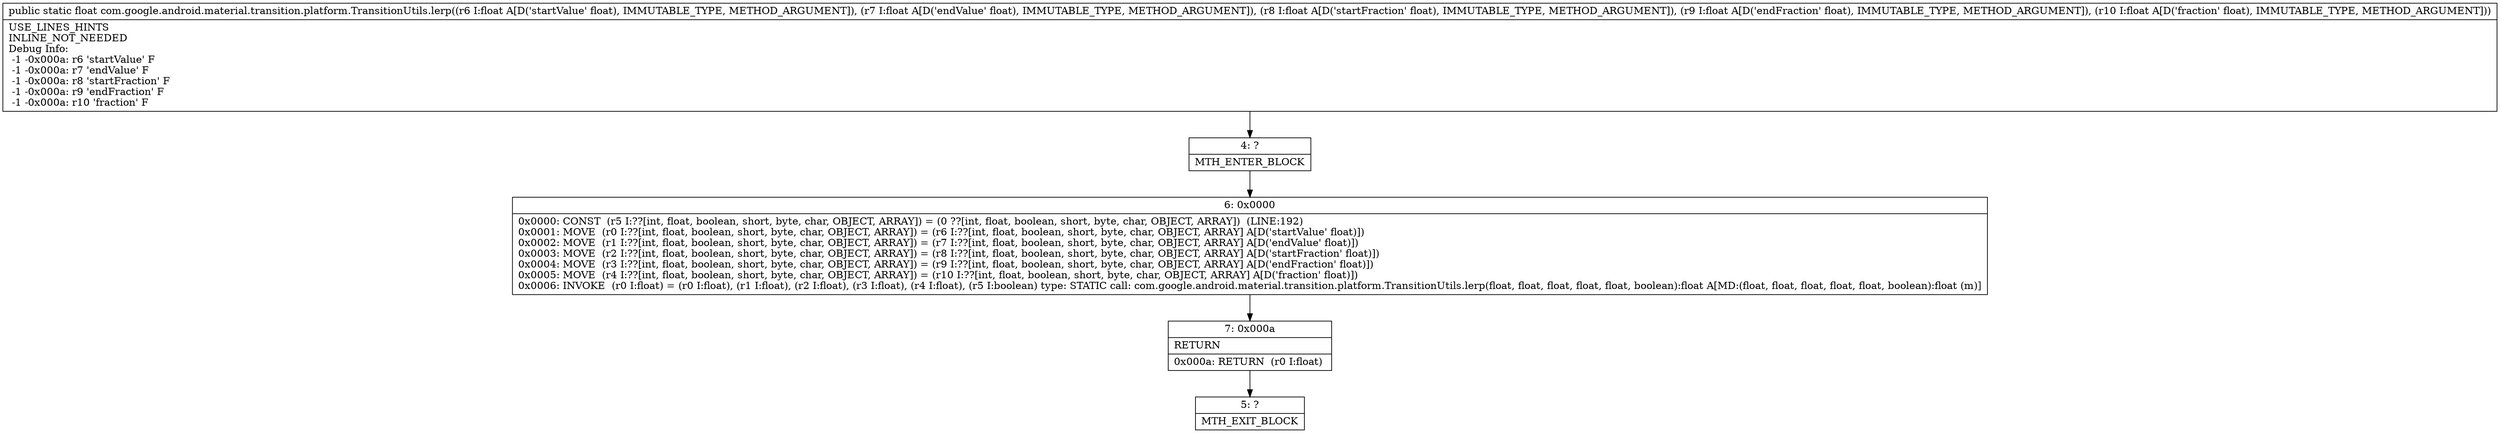 digraph "CFG forcom.google.android.material.transition.platform.TransitionUtils.lerp(FFFFF)F" {
Node_4 [shape=record,label="{4\:\ ?|MTH_ENTER_BLOCK\l}"];
Node_6 [shape=record,label="{6\:\ 0x0000|0x0000: CONST  (r5 I:??[int, float, boolean, short, byte, char, OBJECT, ARRAY]) = (0 ??[int, float, boolean, short, byte, char, OBJECT, ARRAY])  (LINE:192)\l0x0001: MOVE  (r0 I:??[int, float, boolean, short, byte, char, OBJECT, ARRAY]) = (r6 I:??[int, float, boolean, short, byte, char, OBJECT, ARRAY] A[D('startValue' float)]) \l0x0002: MOVE  (r1 I:??[int, float, boolean, short, byte, char, OBJECT, ARRAY]) = (r7 I:??[int, float, boolean, short, byte, char, OBJECT, ARRAY] A[D('endValue' float)]) \l0x0003: MOVE  (r2 I:??[int, float, boolean, short, byte, char, OBJECT, ARRAY]) = (r8 I:??[int, float, boolean, short, byte, char, OBJECT, ARRAY] A[D('startFraction' float)]) \l0x0004: MOVE  (r3 I:??[int, float, boolean, short, byte, char, OBJECT, ARRAY]) = (r9 I:??[int, float, boolean, short, byte, char, OBJECT, ARRAY] A[D('endFraction' float)]) \l0x0005: MOVE  (r4 I:??[int, float, boolean, short, byte, char, OBJECT, ARRAY]) = (r10 I:??[int, float, boolean, short, byte, char, OBJECT, ARRAY] A[D('fraction' float)]) \l0x0006: INVOKE  (r0 I:float) = (r0 I:float), (r1 I:float), (r2 I:float), (r3 I:float), (r4 I:float), (r5 I:boolean) type: STATIC call: com.google.android.material.transition.platform.TransitionUtils.lerp(float, float, float, float, float, boolean):float A[MD:(float, float, float, float, float, boolean):float (m)]\l}"];
Node_7 [shape=record,label="{7\:\ 0x000a|RETURN\l|0x000a: RETURN  (r0 I:float) \l}"];
Node_5 [shape=record,label="{5\:\ ?|MTH_EXIT_BLOCK\l}"];
MethodNode[shape=record,label="{public static float com.google.android.material.transition.platform.TransitionUtils.lerp((r6 I:float A[D('startValue' float), IMMUTABLE_TYPE, METHOD_ARGUMENT]), (r7 I:float A[D('endValue' float), IMMUTABLE_TYPE, METHOD_ARGUMENT]), (r8 I:float A[D('startFraction' float), IMMUTABLE_TYPE, METHOD_ARGUMENT]), (r9 I:float A[D('endFraction' float), IMMUTABLE_TYPE, METHOD_ARGUMENT]), (r10 I:float A[D('fraction' float), IMMUTABLE_TYPE, METHOD_ARGUMENT]))  | USE_LINES_HINTS\lINLINE_NOT_NEEDED\lDebug Info:\l  \-1 \-0x000a: r6 'startValue' F\l  \-1 \-0x000a: r7 'endValue' F\l  \-1 \-0x000a: r8 'startFraction' F\l  \-1 \-0x000a: r9 'endFraction' F\l  \-1 \-0x000a: r10 'fraction' F\l}"];
MethodNode -> Node_4;Node_4 -> Node_6;
Node_6 -> Node_7;
Node_7 -> Node_5;
}

